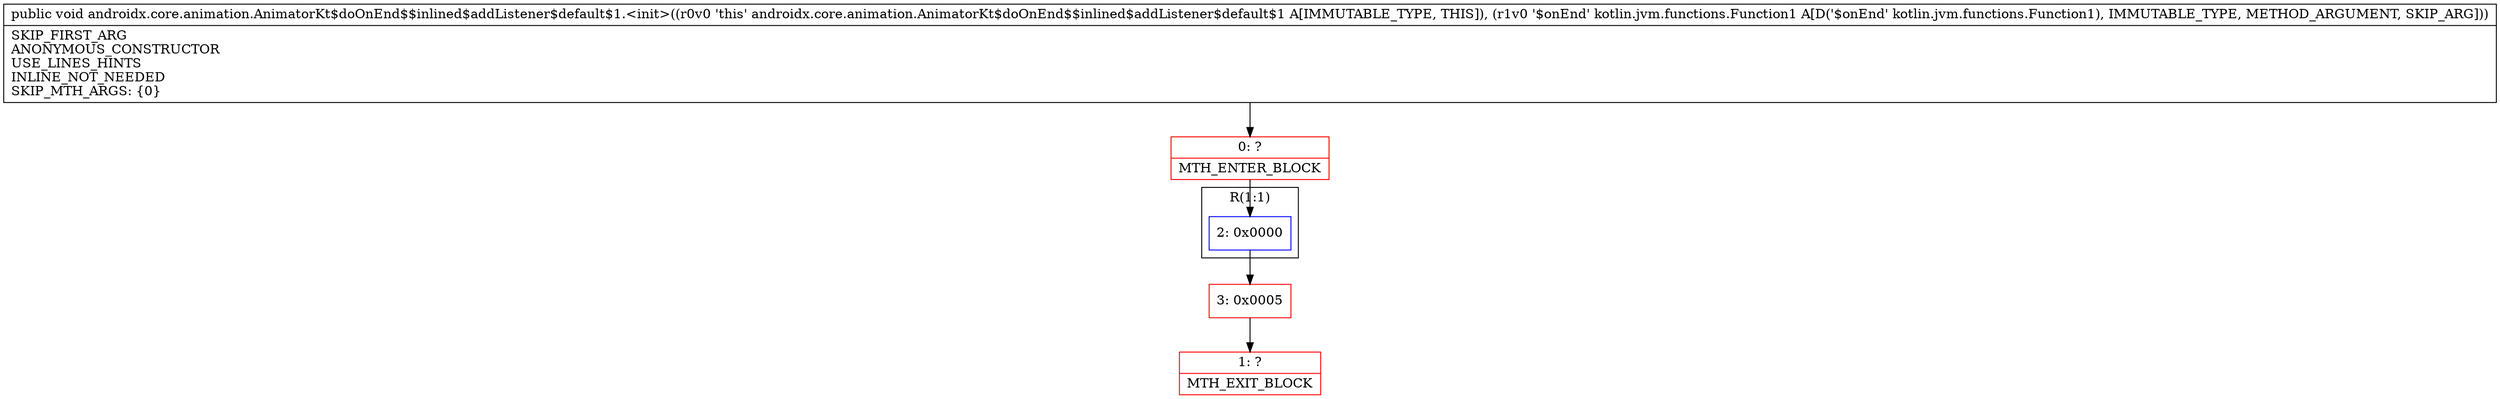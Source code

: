 digraph "CFG forandroidx.core.animation.AnimatorKt$doOnEnd$$inlined$addListener$default$1.\<init\>(Lkotlin\/jvm\/functions\/Function1;)V" {
subgraph cluster_Region_1656106028 {
label = "R(1:1)";
node [shape=record,color=blue];
Node_2 [shape=record,label="{2\:\ 0x0000}"];
}
Node_0 [shape=record,color=red,label="{0\:\ ?|MTH_ENTER_BLOCK\l}"];
Node_3 [shape=record,color=red,label="{3\:\ 0x0005}"];
Node_1 [shape=record,color=red,label="{1\:\ ?|MTH_EXIT_BLOCK\l}"];
MethodNode[shape=record,label="{public void androidx.core.animation.AnimatorKt$doOnEnd$$inlined$addListener$default$1.\<init\>((r0v0 'this' androidx.core.animation.AnimatorKt$doOnEnd$$inlined$addListener$default$1 A[IMMUTABLE_TYPE, THIS]), (r1v0 '$onEnd' kotlin.jvm.functions.Function1 A[D('$onEnd' kotlin.jvm.functions.Function1), IMMUTABLE_TYPE, METHOD_ARGUMENT, SKIP_ARG]))  | SKIP_FIRST_ARG\lANONYMOUS_CONSTRUCTOR\lUSE_LINES_HINTS\lINLINE_NOT_NEEDED\lSKIP_MTH_ARGS: \{0\}\l}"];
MethodNode -> Node_0;Node_2 -> Node_3;
Node_0 -> Node_2;
Node_3 -> Node_1;
}

